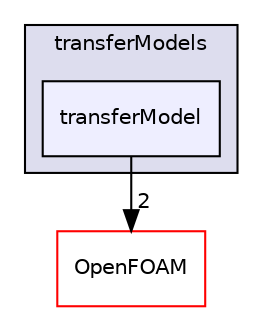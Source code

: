 digraph "src/regionModels/surfaceFilmModels/submodels/kinematic/transferModels/transferModel" {
  bgcolor=transparent;
  compound=true
  node [ fontsize="10", fontname="Helvetica"];
  edge [ labelfontsize="10", labelfontname="Helvetica"];
  subgraph clusterdir_2a4d8bea8cc9b4a86afcd292b97cb259 {
    graph [ bgcolor="#ddddee", pencolor="black", label="transferModels" fontname="Helvetica", fontsize="10", URL="dir_2a4d8bea8cc9b4a86afcd292b97cb259.html"]
  dir_8a8b76f575b690e1faf4bcc0cf7b14bf [shape=box, label="transferModel", style="filled", fillcolor="#eeeeff", pencolor="black", URL="dir_8a8b76f575b690e1faf4bcc0cf7b14bf.html"];
  }
  dir_c5473ff19b20e6ec4dfe5c310b3778a8 [shape=box label="OpenFOAM" color="red" URL="dir_c5473ff19b20e6ec4dfe5c310b3778a8.html"];
  dir_8a8b76f575b690e1faf4bcc0cf7b14bf->dir_c5473ff19b20e6ec4dfe5c310b3778a8 [headlabel="2", labeldistance=1.5 headhref="dir_003446_002151.html"];
}
